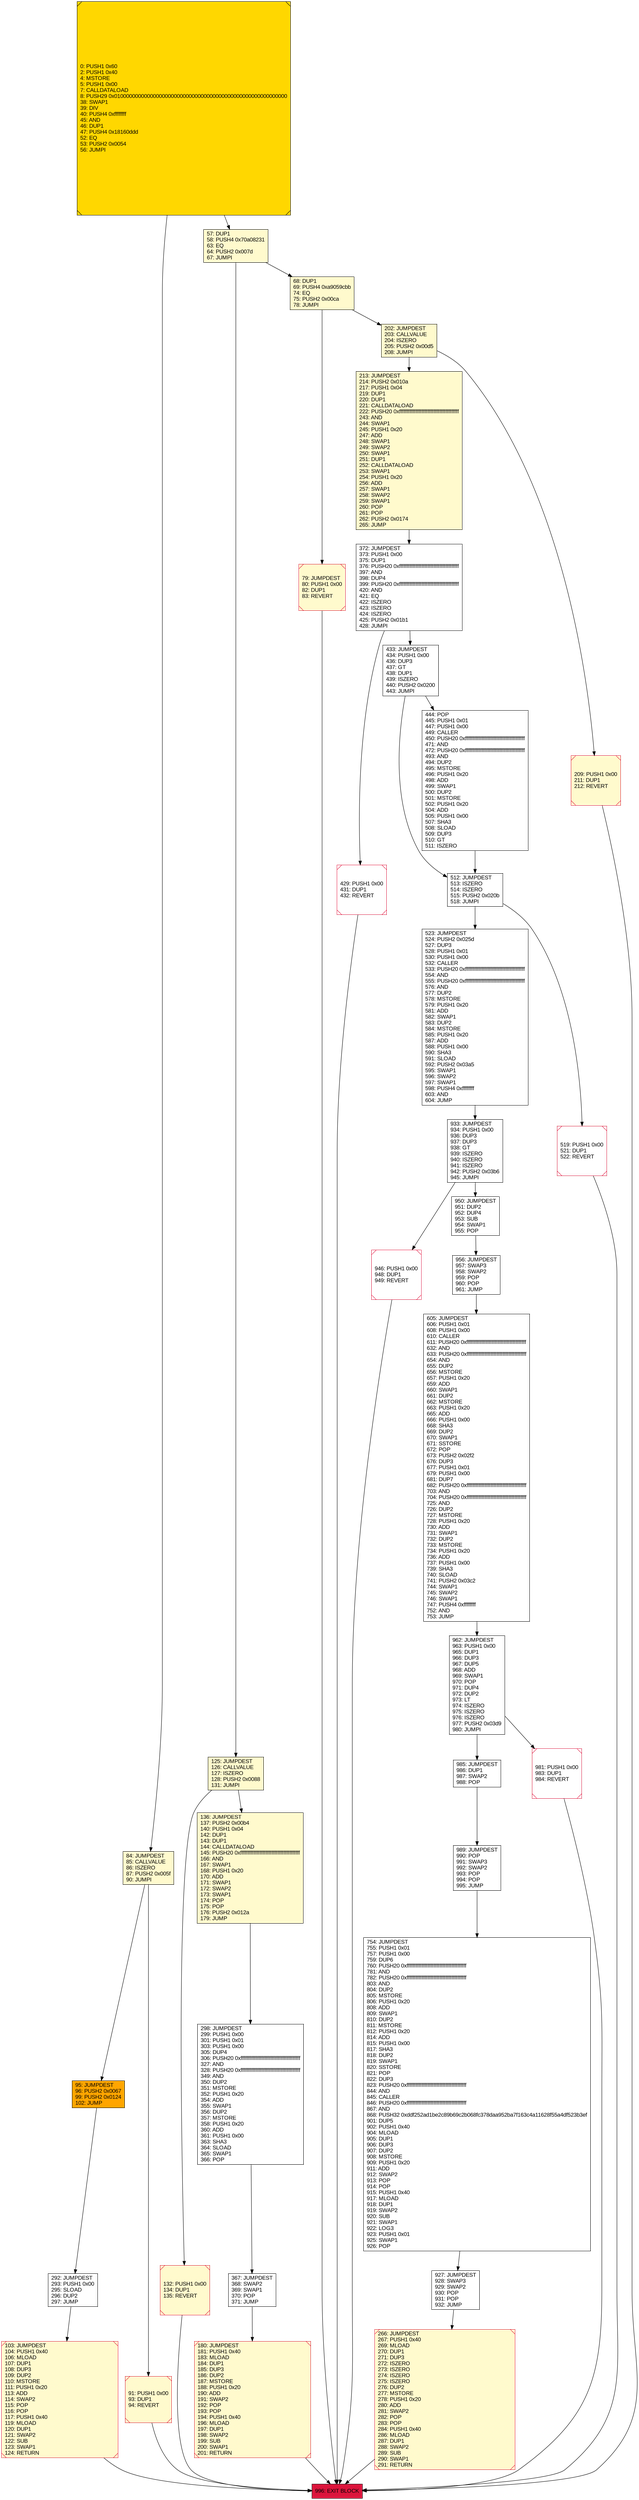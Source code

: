 digraph G {
bgcolor=transparent rankdir=UD;
node [shape=box style=filled color=black fillcolor=white fontname=arial fontcolor=black];
95 [label="95: JUMPDEST\l96: PUSH2 0x0067\l99: PUSH2 0x0124\l102: JUMP\l" fillcolor=orange ];
956 [label="956: JUMPDEST\l957: SWAP3\l958: SWAP2\l959: POP\l960: POP\l961: JUMP\l" ];
180 [label="180: JUMPDEST\l181: PUSH1 0x40\l183: MLOAD\l184: DUP1\l185: DUP3\l186: DUP2\l187: MSTORE\l188: PUSH1 0x20\l190: ADD\l191: SWAP2\l192: POP\l193: POP\l194: PUSH1 0x40\l196: MLOAD\l197: DUP1\l198: SWAP2\l199: SUB\l200: SWAP1\l201: RETURN\l" fillcolor=lemonchiffon shape=Msquare color=crimson ];
84 [label="84: JUMPDEST\l85: CALLVALUE\l86: ISZERO\l87: PUSH2 0x005f\l90: JUMPI\l" fillcolor=lemonchiffon ];
79 [label="79: JUMPDEST\l80: PUSH1 0x00\l82: DUP1\l83: REVERT\l" fillcolor=lemonchiffon shape=Msquare color=crimson ];
57 [label="57: DUP1\l58: PUSH4 0x70a08231\l63: EQ\l64: PUSH2 0x007d\l67: JUMPI\l" fillcolor=lemonchiffon ];
367 [label="367: JUMPDEST\l368: SWAP2\l369: SWAP1\l370: POP\l371: JUMP\l" ];
429 [label="429: PUSH1 0x00\l431: DUP1\l432: REVERT\l" shape=Msquare color=crimson ];
125 [label="125: JUMPDEST\l126: CALLVALUE\l127: ISZERO\l128: PUSH2 0x0088\l131: JUMPI\l" fillcolor=lemonchiffon ];
523 [label="523: JUMPDEST\l524: PUSH2 0x025d\l527: DUP3\l528: PUSH1 0x01\l530: PUSH1 0x00\l532: CALLER\l533: PUSH20 0xffffffffffffffffffffffffffffffffffffffff\l554: AND\l555: PUSH20 0xffffffffffffffffffffffffffffffffffffffff\l576: AND\l577: DUP2\l578: MSTORE\l579: PUSH1 0x20\l581: ADD\l582: SWAP1\l583: DUP2\l584: MSTORE\l585: PUSH1 0x20\l587: ADD\l588: PUSH1 0x00\l590: SHA3\l591: SLOAD\l592: PUSH2 0x03a5\l595: SWAP1\l596: SWAP2\l597: SWAP1\l598: PUSH4 0xffffffff\l603: AND\l604: JUMP\l" ];
512 [label="512: JUMPDEST\l513: ISZERO\l514: ISZERO\l515: PUSH2 0x020b\l518: JUMPI\l" ];
946 [label="946: PUSH1 0x00\l948: DUP1\l949: REVERT\l" shape=Msquare color=crimson ];
103 [label="103: JUMPDEST\l104: PUSH1 0x40\l106: MLOAD\l107: DUP1\l108: DUP3\l109: DUP2\l110: MSTORE\l111: PUSH1 0x20\l113: ADD\l114: SWAP2\l115: POP\l116: POP\l117: PUSH1 0x40\l119: MLOAD\l120: DUP1\l121: SWAP2\l122: SUB\l123: SWAP1\l124: RETURN\l" fillcolor=lemonchiffon shape=Msquare color=crimson ];
292 [label="292: JUMPDEST\l293: PUSH1 0x00\l295: SLOAD\l296: DUP2\l297: JUMP\l" ];
213 [label="213: JUMPDEST\l214: PUSH2 0x010a\l217: PUSH1 0x04\l219: DUP1\l220: DUP1\l221: CALLDATALOAD\l222: PUSH20 0xffffffffffffffffffffffffffffffffffffffff\l243: AND\l244: SWAP1\l245: PUSH1 0x20\l247: ADD\l248: SWAP1\l249: SWAP2\l250: SWAP1\l251: DUP1\l252: CALLDATALOAD\l253: SWAP1\l254: PUSH1 0x20\l256: ADD\l257: SWAP1\l258: SWAP2\l259: SWAP1\l260: POP\l261: POP\l262: PUSH2 0x0174\l265: JUMP\l" fillcolor=lemonchiffon ];
68 [label="68: DUP1\l69: PUSH4 0xa9059cbb\l74: EQ\l75: PUSH2 0x00ca\l78: JUMPI\l" fillcolor=lemonchiffon ];
996 [label="996: EXIT BLOCK\l" fillcolor=crimson ];
132 [label="132: PUSH1 0x00\l134: DUP1\l135: REVERT\l" fillcolor=lemonchiffon shape=Msquare color=crimson ];
519 [label="519: PUSH1 0x00\l521: DUP1\l522: REVERT\l" shape=Msquare color=crimson ];
927 [label="927: JUMPDEST\l928: SWAP3\l929: SWAP2\l930: POP\l931: POP\l932: JUMP\l" ];
136 [label="136: JUMPDEST\l137: PUSH2 0x00b4\l140: PUSH1 0x04\l142: DUP1\l143: DUP1\l144: CALLDATALOAD\l145: PUSH20 0xffffffffffffffffffffffffffffffffffffffff\l166: AND\l167: SWAP1\l168: PUSH1 0x20\l170: ADD\l171: SWAP1\l172: SWAP2\l173: SWAP1\l174: POP\l175: POP\l176: PUSH2 0x012a\l179: JUMP\l" fillcolor=lemonchiffon ];
0 [label="0: PUSH1 0x60\l2: PUSH1 0x40\l4: MSTORE\l5: PUSH1 0x00\l7: CALLDATALOAD\l8: PUSH29 0x0100000000000000000000000000000000000000000000000000000000\l38: SWAP1\l39: DIV\l40: PUSH4 0xffffffff\l45: AND\l46: DUP1\l47: PUSH4 0x18160ddd\l52: EQ\l53: PUSH2 0x0054\l56: JUMPI\l" fillcolor=lemonchiffon shape=Msquare fillcolor=gold ];
962 [label="962: JUMPDEST\l963: PUSH1 0x00\l965: DUP1\l966: DUP3\l967: DUP5\l968: ADD\l969: SWAP1\l970: POP\l971: DUP4\l972: DUP2\l973: LT\l974: ISZERO\l975: ISZERO\l976: ISZERO\l977: PUSH2 0x03d9\l980: JUMPI\l" ];
985 [label="985: JUMPDEST\l986: DUP1\l987: SWAP2\l988: POP\l" ];
950 [label="950: JUMPDEST\l951: DUP2\l952: DUP4\l953: SUB\l954: SWAP1\l955: POP\l" ];
209 [label="209: PUSH1 0x00\l211: DUP1\l212: REVERT\l" fillcolor=lemonchiffon shape=Msquare color=crimson ];
444 [label="444: POP\l445: PUSH1 0x01\l447: PUSH1 0x00\l449: CALLER\l450: PUSH20 0xffffffffffffffffffffffffffffffffffffffff\l471: AND\l472: PUSH20 0xffffffffffffffffffffffffffffffffffffffff\l493: AND\l494: DUP2\l495: MSTORE\l496: PUSH1 0x20\l498: ADD\l499: SWAP1\l500: DUP2\l501: MSTORE\l502: PUSH1 0x20\l504: ADD\l505: PUSH1 0x00\l507: SHA3\l508: SLOAD\l509: DUP3\l510: GT\l511: ISZERO\l" ];
981 [label="981: PUSH1 0x00\l983: DUP1\l984: REVERT\l" shape=Msquare color=crimson ];
266 [label="266: JUMPDEST\l267: PUSH1 0x40\l269: MLOAD\l270: DUP1\l271: DUP3\l272: ISZERO\l273: ISZERO\l274: ISZERO\l275: ISZERO\l276: DUP2\l277: MSTORE\l278: PUSH1 0x20\l280: ADD\l281: SWAP2\l282: POP\l283: POP\l284: PUSH1 0x40\l286: MLOAD\l287: DUP1\l288: SWAP2\l289: SUB\l290: SWAP1\l291: RETURN\l" fillcolor=lemonchiffon shape=Msquare color=crimson ];
433 [label="433: JUMPDEST\l434: PUSH1 0x00\l436: DUP3\l437: GT\l438: DUP1\l439: ISZERO\l440: PUSH2 0x0200\l443: JUMPI\l" ];
933 [label="933: JUMPDEST\l934: PUSH1 0x00\l936: DUP3\l937: DUP3\l938: GT\l939: ISZERO\l940: ISZERO\l941: ISZERO\l942: PUSH2 0x03b6\l945: JUMPI\l" ];
605 [label="605: JUMPDEST\l606: PUSH1 0x01\l608: PUSH1 0x00\l610: CALLER\l611: PUSH20 0xffffffffffffffffffffffffffffffffffffffff\l632: AND\l633: PUSH20 0xffffffffffffffffffffffffffffffffffffffff\l654: AND\l655: DUP2\l656: MSTORE\l657: PUSH1 0x20\l659: ADD\l660: SWAP1\l661: DUP2\l662: MSTORE\l663: PUSH1 0x20\l665: ADD\l666: PUSH1 0x00\l668: SHA3\l669: DUP2\l670: SWAP1\l671: SSTORE\l672: POP\l673: PUSH2 0x02f2\l676: DUP3\l677: PUSH1 0x01\l679: PUSH1 0x00\l681: DUP7\l682: PUSH20 0xffffffffffffffffffffffffffffffffffffffff\l703: AND\l704: PUSH20 0xffffffffffffffffffffffffffffffffffffffff\l725: AND\l726: DUP2\l727: MSTORE\l728: PUSH1 0x20\l730: ADD\l731: SWAP1\l732: DUP2\l733: MSTORE\l734: PUSH1 0x20\l736: ADD\l737: PUSH1 0x00\l739: SHA3\l740: SLOAD\l741: PUSH2 0x03c2\l744: SWAP1\l745: SWAP2\l746: SWAP1\l747: PUSH4 0xffffffff\l752: AND\l753: JUMP\l" ];
754 [label="754: JUMPDEST\l755: PUSH1 0x01\l757: PUSH1 0x00\l759: DUP6\l760: PUSH20 0xffffffffffffffffffffffffffffffffffffffff\l781: AND\l782: PUSH20 0xffffffffffffffffffffffffffffffffffffffff\l803: AND\l804: DUP2\l805: MSTORE\l806: PUSH1 0x20\l808: ADD\l809: SWAP1\l810: DUP2\l811: MSTORE\l812: PUSH1 0x20\l814: ADD\l815: PUSH1 0x00\l817: SHA3\l818: DUP2\l819: SWAP1\l820: SSTORE\l821: POP\l822: DUP3\l823: PUSH20 0xffffffffffffffffffffffffffffffffffffffff\l844: AND\l845: CALLER\l846: PUSH20 0xffffffffffffffffffffffffffffffffffffffff\l867: AND\l868: PUSH32 0xddf252ad1be2c89b69c2b068fc378daa952ba7f163c4a11628f55a4df523b3ef\l901: DUP5\l902: PUSH1 0x40\l904: MLOAD\l905: DUP1\l906: DUP3\l907: DUP2\l908: MSTORE\l909: PUSH1 0x20\l911: ADD\l912: SWAP2\l913: POP\l914: POP\l915: PUSH1 0x40\l917: MLOAD\l918: DUP1\l919: SWAP2\l920: SUB\l921: SWAP1\l922: LOG3\l923: PUSH1 0x01\l925: SWAP1\l926: POP\l" ];
91 [label="91: PUSH1 0x00\l93: DUP1\l94: REVERT\l" fillcolor=lemonchiffon shape=Msquare color=crimson ];
372 [label="372: JUMPDEST\l373: PUSH1 0x00\l375: DUP1\l376: PUSH20 0xffffffffffffffffffffffffffffffffffffffff\l397: AND\l398: DUP4\l399: PUSH20 0xffffffffffffffffffffffffffffffffffffffff\l420: AND\l421: EQ\l422: ISZERO\l423: ISZERO\l424: ISZERO\l425: PUSH2 0x01b1\l428: JUMPI\l" ];
202 [label="202: JUMPDEST\l203: CALLVALUE\l204: ISZERO\l205: PUSH2 0x00d5\l208: JUMPI\l" fillcolor=lemonchiffon ];
989 [label="989: JUMPDEST\l990: POP\l991: SWAP3\l992: SWAP2\l993: POP\l994: POP\l995: JUMP\l" ];
298 [label="298: JUMPDEST\l299: PUSH1 0x00\l301: PUSH1 0x01\l303: PUSH1 0x00\l305: DUP4\l306: PUSH20 0xffffffffffffffffffffffffffffffffffffffff\l327: AND\l328: PUSH20 0xffffffffffffffffffffffffffffffffffffffff\l349: AND\l350: DUP2\l351: MSTORE\l352: PUSH1 0x20\l354: ADD\l355: SWAP1\l356: DUP2\l357: MSTORE\l358: PUSH1 0x20\l360: ADD\l361: PUSH1 0x00\l363: SHA3\l364: SLOAD\l365: SWAP1\l366: POP\l" ];
132 -> 996;
292 -> 103;
519 -> 996;
989 -> 754;
962 -> 985;
57 -> 125;
433 -> 444;
84 -> 95;
202 -> 209;
367 -> 180;
372 -> 433;
981 -> 996;
927 -> 266;
266 -> 996;
209 -> 996;
605 -> 962;
136 -> 298;
985 -> 989;
95 -> 292;
933 -> 950;
962 -> 981;
68 -> 202;
91 -> 996;
512 -> 523;
754 -> 927;
0 -> 57;
0 -> 84;
180 -> 996;
444 -> 512;
933 -> 946;
125 -> 136;
433 -> 512;
429 -> 996;
57 -> 68;
125 -> 132;
68 -> 79;
950 -> 956;
202 -> 213;
213 -> 372;
79 -> 996;
103 -> 996;
84 -> 91;
372 -> 429;
298 -> 367;
512 -> 519;
946 -> 996;
523 -> 933;
956 -> 605;
}
